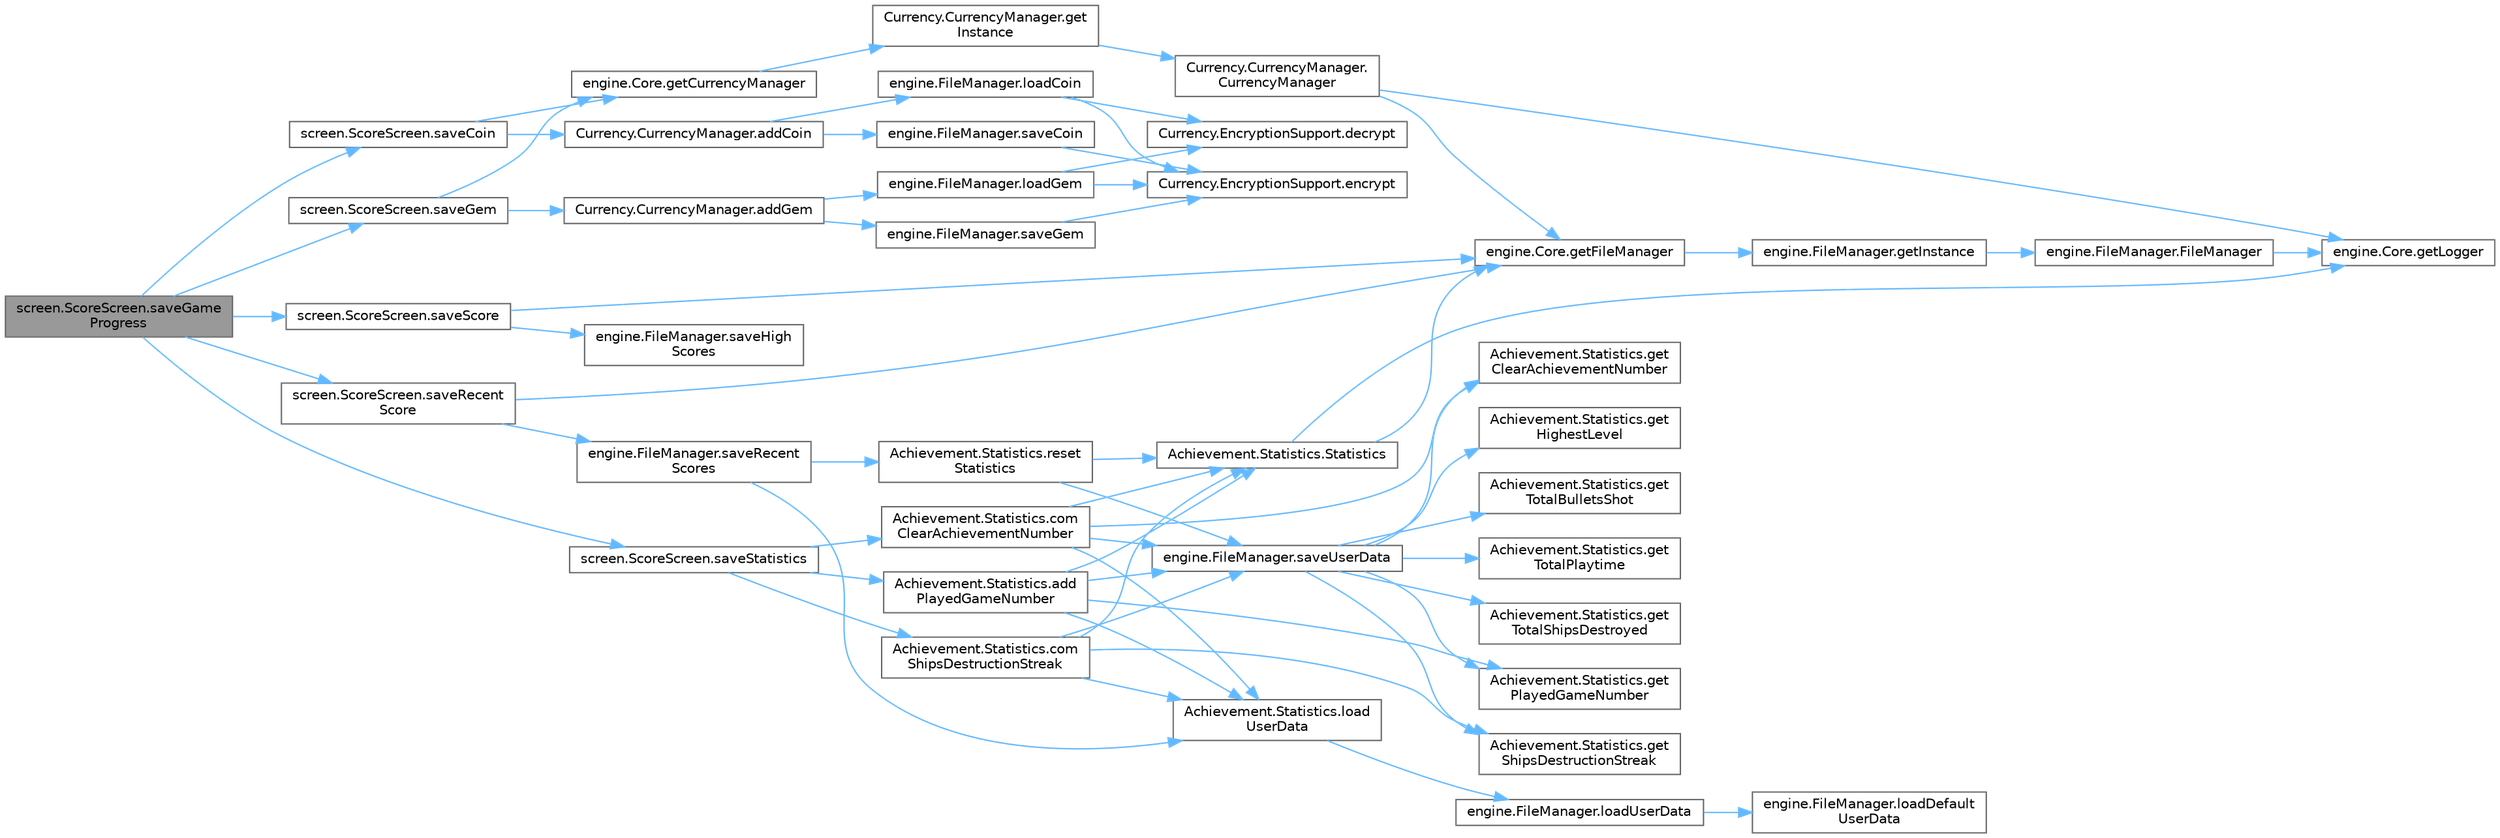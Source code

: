 digraph "screen.ScoreScreen.saveGameProgress"
{
 // LATEX_PDF_SIZE
  bgcolor="transparent";
  edge [fontname=Helvetica,fontsize=10,labelfontname=Helvetica,labelfontsize=10];
  node [fontname=Helvetica,fontsize=10,shape=box,height=0.2,width=0.4];
  rankdir="LR";
  Node1 [id="Node000001",label="screen.ScoreScreen.saveGame\lProgress",height=0.2,width=0.4,color="gray40", fillcolor="grey60", style="filled", fontcolor="black",tooltip=" "];
  Node1 -> Node2 [id="edge1_Node000001_Node000002",color="steelblue1",style="solid",tooltip=" "];
  Node2 [id="Node000002",label="screen.ScoreScreen.saveCoin",height=0.2,width=0.4,color="grey40", fillcolor="white", style="filled",URL="$classscreen_1_1_score_screen.html#a33f288e63a20c11b9aefc2ab5b1ceead",tooltip="Saves the coin into currency file."];
  Node2 -> Node3 [id="edge2_Node000002_Node000003",color="steelblue1",style="solid",tooltip=" "];
  Node3 [id="Node000003",label="Currency.CurrencyManager.addCoin",height=0.2,width=0.4,color="grey40", fillcolor="white", style="filled",URL="$class_currency_1_1_currency_manager.html#a0e73d2a8676347ad24be4ed9ecc7b70d",tooltip="Add an amount of money to the current coin."];
  Node3 -> Node4 [id="edge3_Node000003_Node000004",color="steelblue1",style="solid",tooltip=" "];
  Node4 [id="Node000004",label="engine.FileManager.loadCoin",height=0.2,width=0.4,color="grey40", fillcolor="white", style="filled",URL="$classengine_1_1_file_manager.html#a389ab7fb9ebb7b483d0992a3e845b652",tooltip="Loads user coin from file, and returns current coin."];
  Node4 -> Node5 [id="edge4_Node000004_Node000005",color="steelblue1",style="solid",tooltip=" "];
  Node5 [id="Node000005",label="Currency.EncryptionSupport.decrypt",height=0.2,width=0.4,color="grey40", fillcolor="white", style="filled",URL="$class_currency_1_1_encryption_support.html#aace733246300350ac93d39bf3d251434",tooltip="Performs decryption for a given input."];
  Node4 -> Node6 [id="edge5_Node000004_Node000006",color="steelblue1",style="solid",tooltip=" "];
  Node6 [id="Node000006",label="Currency.EncryptionSupport.encrypt",height=0.2,width=0.4,color="grey40", fillcolor="white", style="filled",URL="$class_currency_1_1_encryption_support.html#ac6690d521e47eaa9de388d6359655779",tooltip="Performs encryption for a given input."];
  Node3 -> Node7 [id="edge6_Node000003_Node000007",color="steelblue1",style="solid",tooltip=" "];
  Node7 [id="Node000007",label="engine.FileManager.saveCoin",height=0.2,width=0.4,color="grey40", fillcolor="white", style="filled",URL="$classengine_1_1_file_manager.html#a2ddc2c85128a94465774dbeb7cb4f1c3",tooltip="Saves user coin to disk."];
  Node7 -> Node6 [id="edge7_Node000007_Node000006",color="steelblue1",style="solid",tooltip=" "];
  Node2 -> Node8 [id="edge8_Node000002_Node000008",color="steelblue1",style="solid",tooltip=" "];
  Node8 [id="Node000008",label="engine.Core.getCurrencyManager",height=0.2,width=0.4,color="grey40", fillcolor="white", style="filled",URL="$classengine_1_1_core.html#af6af7caff5e9b89c8bf5d801095f726d",tooltip="Controls access to the currency manager."];
  Node8 -> Node9 [id="edge9_Node000008_Node000009",color="steelblue1",style="solid",tooltip=" "];
  Node9 [id="Node000009",label="Currency.CurrencyManager.get\lInstance",height=0.2,width=0.4,color="grey40", fillcolor="white", style="filled",URL="$class_currency_1_1_currency_manager.html#a31c832489fc9cffeeb9a753e3abe3154",tooltip="Returns shared instance of FileManager."];
  Node9 -> Node10 [id="edge10_Node000009_Node000010",color="steelblue1",style="solid",tooltip=" "];
  Node10 [id="Node000010",label="Currency.CurrencyManager.\lCurrencyManager",height=0.2,width=0.4,color="grey40", fillcolor="white", style="filled",URL="$class_currency_1_1_currency_manager.html#a717e788aeda8a1ffde764f7e187b9146",tooltip="private constructor."];
  Node10 -> Node11 [id="edge11_Node000010_Node000011",color="steelblue1",style="solid",tooltip=" "];
  Node11 [id="Node000011",label="engine.Core.getFileManager",height=0.2,width=0.4,color="grey40", fillcolor="white", style="filled",URL="$classengine_1_1_core.html#adb491d93cae178d9f5b8e7d05e2ad8e8",tooltip="Controls access to the file manager."];
  Node11 -> Node12 [id="edge12_Node000011_Node000012",color="steelblue1",style="solid",tooltip=" "];
  Node12 [id="Node000012",label="engine.FileManager.getInstance",height=0.2,width=0.4,color="grey40", fillcolor="white", style="filled",URL="$classengine_1_1_file_manager.html#a7698513523dc07d8c3a5e8f196b77ab0",tooltip="Returns shared instance of FileManager."];
  Node12 -> Node13 [id="edge13_Node000012_Node000013",color="steelblue1",style="solid",tooltip=" "];
  Node13 [id="Node000013",label="engine.FileManager.FileManager",height=0.2,width=0.4,color="grey40", fillcolor="white", style="filled",URL="$classengine_1_1_file_manager.html#afdca4bda43ab44bb37d0f6665f71378a",tooltip="private constructor."];
  Node13 -> Node14 [id="edge14_Node000013_Node000014",color="steelblue1",style="solid",tooltip=" "];
  Node14 [id="Node000014",label="engine.Core.getLogger",height=0.2,width=0.4,color="grey40", fillcolor="white", style="filled",URL="$classengine_1_1_core.html#a89349dea52049be064320358db9412a2",tooltip="Controls access to the logger."];
  Node10 -> Node14 [id="edge15_Node000010_Node000014",color="steelblue1",style="solid",tooltip=" "];
  Node1 -> Node15 [id="edge16_Node000001_Node000015",color="steelblue1",style="solid",tooltip=" "];
  Node15 [id="Node000015",label="screen.ScoreScreen.saveGem",height=0.2,width=0.4,color="grey40", fillcolor="white", style="filled",URL="$classscreen_1_1_score_screen.html#a7eb9637ed29cd1d517d7c64c6317bbc4",tooltip="Saves the gem into currency file."];
  Node15 -> Node16 [id="edge17_Node000015_Node000016",color="steelblue1",style="solid",tooltip=" "];
  Node16 [id="Node000016",label="Currency.CurrencyManager.addGem",height=0.2,width=0.4,color="grey40", fillcolor="white", style="filled",URL="$class_currency_1_1_currency_manager.html#ad60b174c664ad0c85f62bd498fc3c1b0",tooltip="Add an amount of gem to the current gem."];
  Node16 -> Node17 [id="edge18_Node000016_Node000017",color="steelblue1",style="solid",tooltip=" "];
  Node17 [id="Node000017",label="engine.FileManager.loadGem",height=0.2,width=0.4,color="grey40", fillcolor="white", style="filled",URL="$classengine_1_1_file_manager.html#aa1a63106adf5599efd6409ac09ede0f7",tooltip="Loads user gem from file, and returns current gem."];
  Node17 -> Node5 [id="edge19_Node000017_Node000005",color="steelblue1",style="solid",tooltip=" "];
  Node17 -> Node6 [id="edge20_Node000017_Node000006",color="steelblue1",style="solid",tooltip=" "];
  Node16 -> Node18 [id="edge21_Node000016_Node000018",color="steelblue1",style="solid",tooltip=" "];
  Node18 [id="Node000018",label="engine.FileManager.saveGem",height=0.2,width=0.4,color="grey40", fillcolor="white", style="filled",URL="$classengine_1_1_file_manager.html#ad7ef07a23c6ff9c29a6d86622c49661e",tooltip="Saves user gem to disk."];
  Node18 -> Node6 [id="edge22_Node000018_Node000006",color="steelblue1",style="solid",tooltip=" "];
  Node15 -> Node8 [id="edge23_Node000015_Node000008",color="steelblue1",style="solid",tooltip=" "];
  Node1 -> Node19 [id="edge24_Node000001_Node000019",color="steelblue1",style="solid",tooltip=" "];
  Node19 [id="Node000019",label="screen.ScoreScreen.saveRecent\lScore",height=0.2,width=0.4,color="grey40", fillcolor="white", style="filled",URL="$classscreen_1_1_score_screen.html#acf1e5689ded9e3a788f24a32eae2e4d4",tooltip="Saves the score as a recent score."];
  Node19 -> Node11 [id="edge25_Node000019_Node000011",color="steelblue1",style="solid",tooltip=" "];
  Node19 -> Node20 [id="edge26_Node000019_Node000020",color="steelblue1",style="solid",tooltip=" "];
  Node20 [id="Node000020",label="engine.FileManager.saveRecent\lScores",height=0.2,width=0.4,color="grey40", fillcolor="white", style="filled",URL="$classengine_1_1_file_manager.html#a7b457940b2fc05ff5f3d141dc001ec5f",tooltip="Saves user recent scores to disk."];
  Node20 -> Node21 [id="edge27_Node000020_Node000021",color="steelblue1",style="solid",tooltip=" "];
  Node21 [id="Node000021",label="Achievement.Statistics.load\lUserData",height=0.2,width=0.4,color="grey40", fillcolor="white", style="filled",URL="$class_achievement_1_1_statistics.html#aec470afcbefd9828060b11add7f37673",tooltip="Load Statistic.property (userdata)"];
  Node21 -> Node22 [id="edge28_Node000021_Node000022",color="steelblue1",style="solid",tooltip=" "];
  Node22 [id="Node000022",label="engine.FileManager.loadUserData",height=0.2,width=0.4,color="grey40", fillcolor="white", style="filled",URL="$classengine_1_1_file_manager.html#a58f26de7ca8d0c2fa5f84bd180e98616",tooltip="load userData(Statistics) from file, and return userData(Statistics)"];
  Node22 -> Node23 [id="edge29_Node000022_Node000023",color="steelblue1",style="solid",tooltip=" "];
  Node23 [id="Node000023",label="engine.FileManager.loadDefault\lUserData",height=0.2,width=0.4,color="grey40", fillcolor="white", style="filled",URL="$classengine_1_1_file_manager.html#a659bc395de42280133d732e581ffb91d",tooltip="Returns the application default userData(Statistics) if there is no Statistic.properties file."];
  Node20 -> Node24 [id="edge30_Node000020_Node000024",color="steelblue1",style="solid",tooltip=" "];
  Node24 [id="Node000024",label="Achievement.Statistics.reset\lStatistics",height=0.2,width=0.4,color="grey40", fillcolor="white", style="filled",URL="$class_achievement_1_1_statistics.html#a2bc2b1895c2e715fc47423ac9e3c1377",tooltip=" "];
  Node24 -> Node25 [id="edge31_Node000024_Node000025",color="steelblue1",style="solid",tooltip=" "];
  Node25 [id="Node000025",label="engine.FileManager.saveUserData",height=0.2,width=0.4,color="grey40", fillcolor="white", style="filled",URL="$classengine_1_1_file_manager.html#a65b46b7536594e0021ee5c7067c09416",tooltip="save userData(Statistics) to disk"];
  Node25 -> Node26 [id="edge32_Node000025_Node000026",color="steelblue1",style="solid",tooltip=" "];
  Node26 [id="Node000026",label="Achievement.Statistics.get\lClearAchievementNumber",height=0.2,width=0.4,color="grey40", fillcolor="white", style="filled",URL="$class_achievement_1_1_statistics.html#a7d204bad3d40b0e4ff7548cdc9991260",tooltip=" "];
  Node25 -> Node27 [id="edge33_Node000025_Node000027",color="steelblue1",style="solid",tooltip=" "];
  Node27 [id="Node000027",label="Achievement.Statistics.get\lHighestLevel",height=0.2,width=0.4,color="grey40", fillcolor="white", style="filled",URL="$class_achievement_1_1_statistics.html#aab7cbd1d316239e855b337f582add678",tooltip=" "];
  Node25 -> Node28 [id="edge34_Node000025_Node000028",color="steelblue1",style="solid",tooltip=" "];
  Node28 [id="Node000028",label="Achievement.Statistics.get\lPlayedGameNumber",height=0.2,width=0.4,color="grey40", fillcolor="white", style="filled",URL="$class_achievement_1_1_statistics.html#a632f59955b1ed2d1e48760d10fb668dc",tooltip=" "];
  Node25 -> Node29 [id="edge35_Node000025_Node000029",color="steelblue1",style="solid",tooltip=" "];
  Node29 [id="Node000029",label="Achievement.Statistics.get\lShipsDestructionStreak",height=0.2,width=0.4,color="grey40", fillcolor="white", style="filled",URL="$class_achievement_1_1_statistics.html#a3a751c4ea32c4893807a7cd8f014f553",tooltip=" "];
  Node25 -> Node30 [id="edge36_Node000025_Node000030",color="steelblue1",style="solid",tooltip=" "];
  Node30 [id="Node000030",label="Achievement.Statistics.get\lTotalBulletsShot",height=0.2,width=0.4,color="grey40", fillcolor="white", style="filled",URL="$class_achievement_1_1_statistics.html#acd683f0989ff0f49bf522a0b3064ab8b",tooltip=" "];
  Node25 -> Node31 [id="edge37_Node000025_Node000031",color="steelblue1",style="solid",tooltip=" "];
  Node31 [id="Node000031",label="Achievement.Statistics.get\lTotalPlaytime",height=0.2,width=0.4,color="grey40", fillcolor="white", style="filled",URL="$class_achievement_1_1_statistics.html#a93d9cd3d501a574c125bdcb6b980bafe",tooltip=" "];
  Node25 -> Node32 [id="edge38_Node000025_Node000032",color="steelblue1",style="solid",tooltip=" "];
  Node32 [id="Node000032",label="Achievement.Statistics.get\lTotalShipsDestroyed",height=0.2,width=0.4,color="grey40", fillcolor="white", style="filled",URL="$class_achievement_1_1_statistics.html#a2b556051a7552d00bec08507e1372364",tooltip=" "];
  Node24 -> Node33 [id="edge39_Node000024_Node000033",color="steelblue1",style="solid",tooltip=" "];
  Node33 [id="Node000033",label="Achievement.Statistics.Statistics",height=0.2,width=0.4,color="grey40", fillcolor="white", style="filled",URL="$class_achievement_1_1_statistics.html#aeadeb981ade27306c427c3493a22d612",tooltip="Public Constructor."];
  Node33 -> Node11 [id="edge40_Node000033_Node000011",color="steelblue1",style="solid",tooltip=" "];
  Node33 -> Node14 [id="edge41_Node000033_Node000014",color="steelblue1",style="solid",tooltip=" "];
  Node1 -> Node34 [id="edge42_Node000001_Node000034",color="steelblue1",style="solid",tooltip=" "];
  Node34 [id="Node000034",label="screen.ScoreScreen.saveScore",height=0.2,width=0.4,color="grey40", fillcolor="white", style="filled",URL="$classscreen_1_1_score_screen.html#ad4dae67615c89c96db3ab1de1ac043ec",tooltip="Saves the score as a high score."];
  Node34 -> Node11 [id="edge43_Node000034_Node000011",color="steelblue1",style="solid",tooltip=" "];
  Node34 -> Node35 [id="edge44_Node000034_Node000035",color="steelblue1",style="solid",tooltip=" "];
  Node35 [id="Node000035",label="engine.FileManager.saveHigh\lScores",height=0.2,width=0.4,color="grey40", fillcolor="white", style="filled",URL="$classengine_1_1_file_manager.html#a3611691ddad1d67bf821b480f8d33d8f",tooltip="Saves user high scores to disk."];
  Node1 -> Node36 [id="edge45_Node000001_Node000036",color="steelblue1",style="solid",tooltip=" "];
  Node36 [id="Node000036",label="screen.ScoreScreen.saveStatistics",height=0.2,width=0.4,color="grey40", fillcolor="white", style="filled",URL="$classscreen_1_1_score_screen.html#a87b225983adb40984b69ee15b4dd5f93",tooltip="Saves the Player's Statistics."];
  Node36 -> Node37 [id="edge46_Node000036_Node000037",color="steelblue1",style="solid",tooltip=" "];
  Node37 [id="Node000037",label="Achievement.Statistics.add\lPlayedGameNumber",height=0.2,width=0.4,color="grey40", fillcolor="white", style="filled",URL="$class_achievement_1_1_statistics.html#a70c9ca387c795d149852dff0e7c298f2",tooltip="Add the number of games played."];
  Node37 -> Node28 [id="edge47_Node000037_Node000028",color="steelblue1",style="solid",tooltip=" "];
  Node37 -> Node21 [id="edge48_Node000037_Node000021",color="steelblue1",style="solid",tooltip=" "];
  Node37 -> Node25 [id="edge49_Node000037_Node000025",color="steelblue1",style="solid",tooltip=" "];
  Node37 -> Node33 [id="edge50_Node000037_Node000033",color="steelblue1",style="solid",tooltip=" "];
  Node36 -> Node38 [id="edge51_Node000036_Node000038",color="steelblue1",style="solid",tooltip=" "];
  Node38 [id="Node000038",label="Achievement.Statistics.com\lClearAchievementNumber",height=0.2,width=0.4,color="grey40", fillcolor="white", style="filled",URL="$class_achievement_1_1_statistics.html#a046884caedaf90d798dc5bd6c65f80b7",tooltip="Compare the number of achievements cleared up to now with the number of achievements cleared after th..."];
  Node38 -> Node26 [id="edge52_Node000038_Node000026",color="steelblue1",style="solid",tooltip=" "];
  Node38 -> Node21 [id="edge53_Node000038_Node000021",color="steelblue1",style="solid",tooltip=" "];
  Node38 -> Node25 [id="edge54_Node000038_Node000025",color="steelblue1",style="solid",tooltip=" "];
  Node38 -> Node33 [id="edge55_Node000038_Node000033",color="steelblue1",style="solid",tooltip=" "];
  Node36 -> Node39 [id="edge56_Node000036_Node000039",color="steelblue1",style="solid",tooltip=" "];
  Node39 [id="Node000039",label="Achievement.Statistics.com\lShipsDestructionStreak",height=0.2,width=0.4,color="grey40", fillcolor="white", style="filled",URL="$class_achievement_1_1_statistics.html#a50c7a6face4c8543e72f56144d46ed5d",tooltip="Compare the current game's destruction streak with the high score for shipsDestructionStreak."];
  Node39 -> Node29 [id="edge57_Node000039_Node000029",color="steelblue1",style="solid",tooltip=" "];
  Node39 -> Node21 [id="edge58_Node000039_Node000021",color="steelblue1",style="solid",tooltip=" "];
  Node39 -> Node25 [id="edge59_Node000039_Node000025",color="steelblue1",style="solid",tooltip=" "];
  Node39 -> Node33 [id="edge60_Node000039_Node000033",color="steelblue1",style="solid",tooltip=" "];
}
